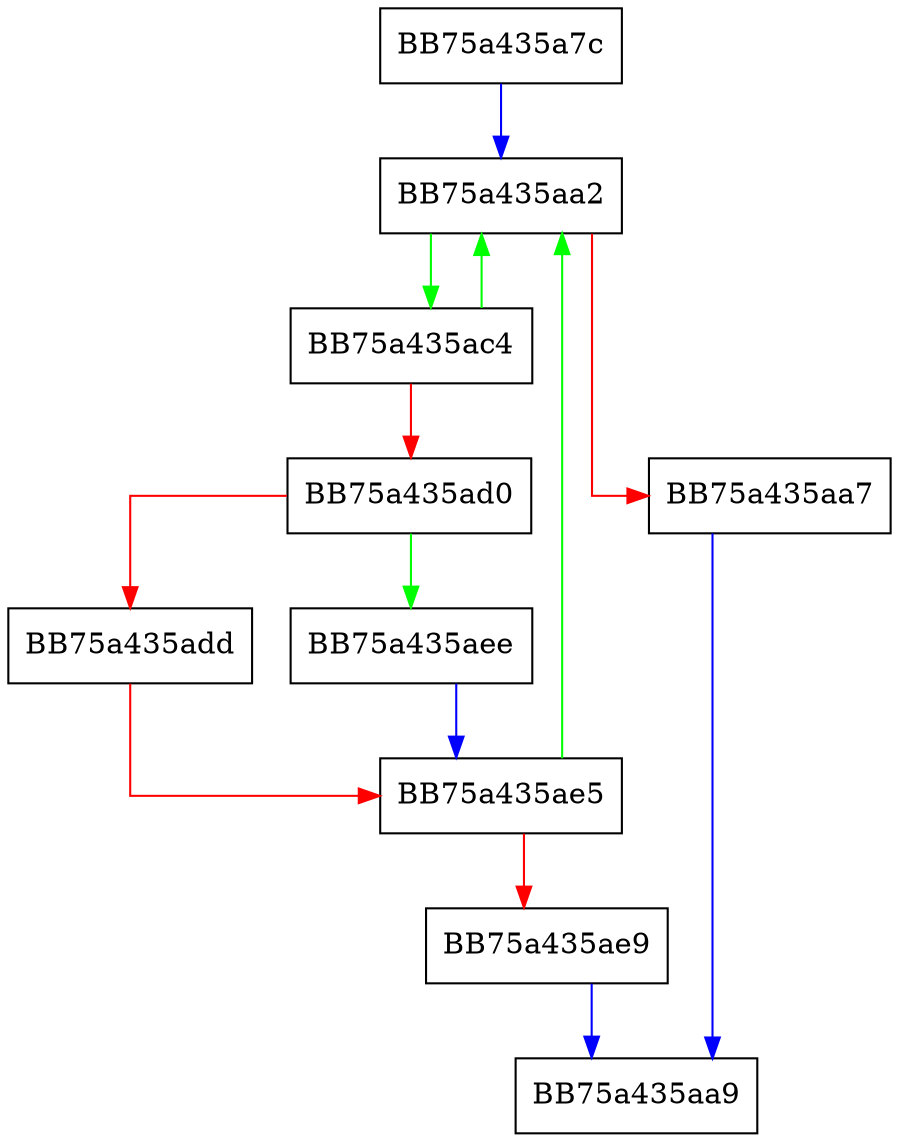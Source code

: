 digraph Find {
  node [shape="box"];
  graph [splines=ortho];
  BB75a435a7c -> BB75a435aa2 [color="blue"];
  BB75a435aa2 -> BB75a435ac4 [color="green"];
  BB75a435aa2 -> BB75a435aa7 [color="red"];
  BB75a435aa7 -> BB75a435aa9 [color="blue"];
  BB75a435ac4 -> BB75a435aa2 [color="green"];
  BB75a435ac4 -> BB75a435ad0 [color="red"];
  BB75a435ad0 -> BB75a435aee [color="green"];
  BB75a435ad0 -> BB75a435add [color="red"];
  BB75a435add -> BB75a435ae5 [color="red"];
  BB75a435ae5 -> BB75a435aa2 [color="green"];
  BB75a435ae5 -> BB75a435ae9 [color="red"];
  BB75a435ae9 -> BB75a435aa9 [color="blue"];
  BB75a435aee -> BB75a435ae5 [color="blue"];
}